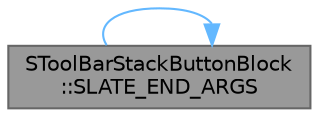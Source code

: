 digraph "SToolBarStackButtonBlock::SLATE_END_ARGS"
{
 // INTERACTIVE_SVG=YES
 // LATEX_PDF_SIZE
  bgcolor="transparent";
  edge [fontname=Helvetica,fontsize=10,labelfontname=Helvetica,labelfontsize=10];
  node [fontname=Helvetica,fontsize=10,shape=box,height=0.2,width=0.4];
  rankdir="LR";
  Node1 [id="Node000001",label="SToolBarStackButtonBlock\l::SLATE_END_ARGS",height=0.2,width=0.4,color="gray40", fillcolor="grey60", style="filled", fontcolor="black",tooltip="Builds this MultiBlock widget up from the MultiBlock associated with it."];
  Node1 -> Node1 [id="edge1_Node000001_Node000001",color="steelblue1",style="solid",tooltip=" "];
}
